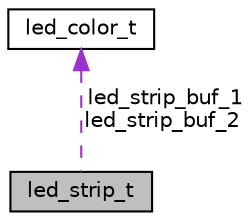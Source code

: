 digraph "led_strip_t"
{
 // LATEX_PDF_SIZE
  edge [fontname="Helvetica",fontsize="10",labelfontname="Helvetica",labelfontsize="10"];
  node [fontname="Helvetica",fontsize="10",shape=record];
  Node1 [label="led_strip_t",height=0.2,width=0.4,color="black", fillcolor="grey75", style="filled", fontcolor="black",tooltip=" "];
  Node2 -> Node1 [dir="back",color="darkorchid3",fontsize="10",style="dashed",label=" led_strip_buf_1\nled_strip_buf_2" ,fontname="Helvetica"];
  Node2 [label="led_color_t",height=0.2,width=0.4,color="black", fillcolor="white", style="filled",URL="$structled__color__t.html",tooltip=" "];
}
